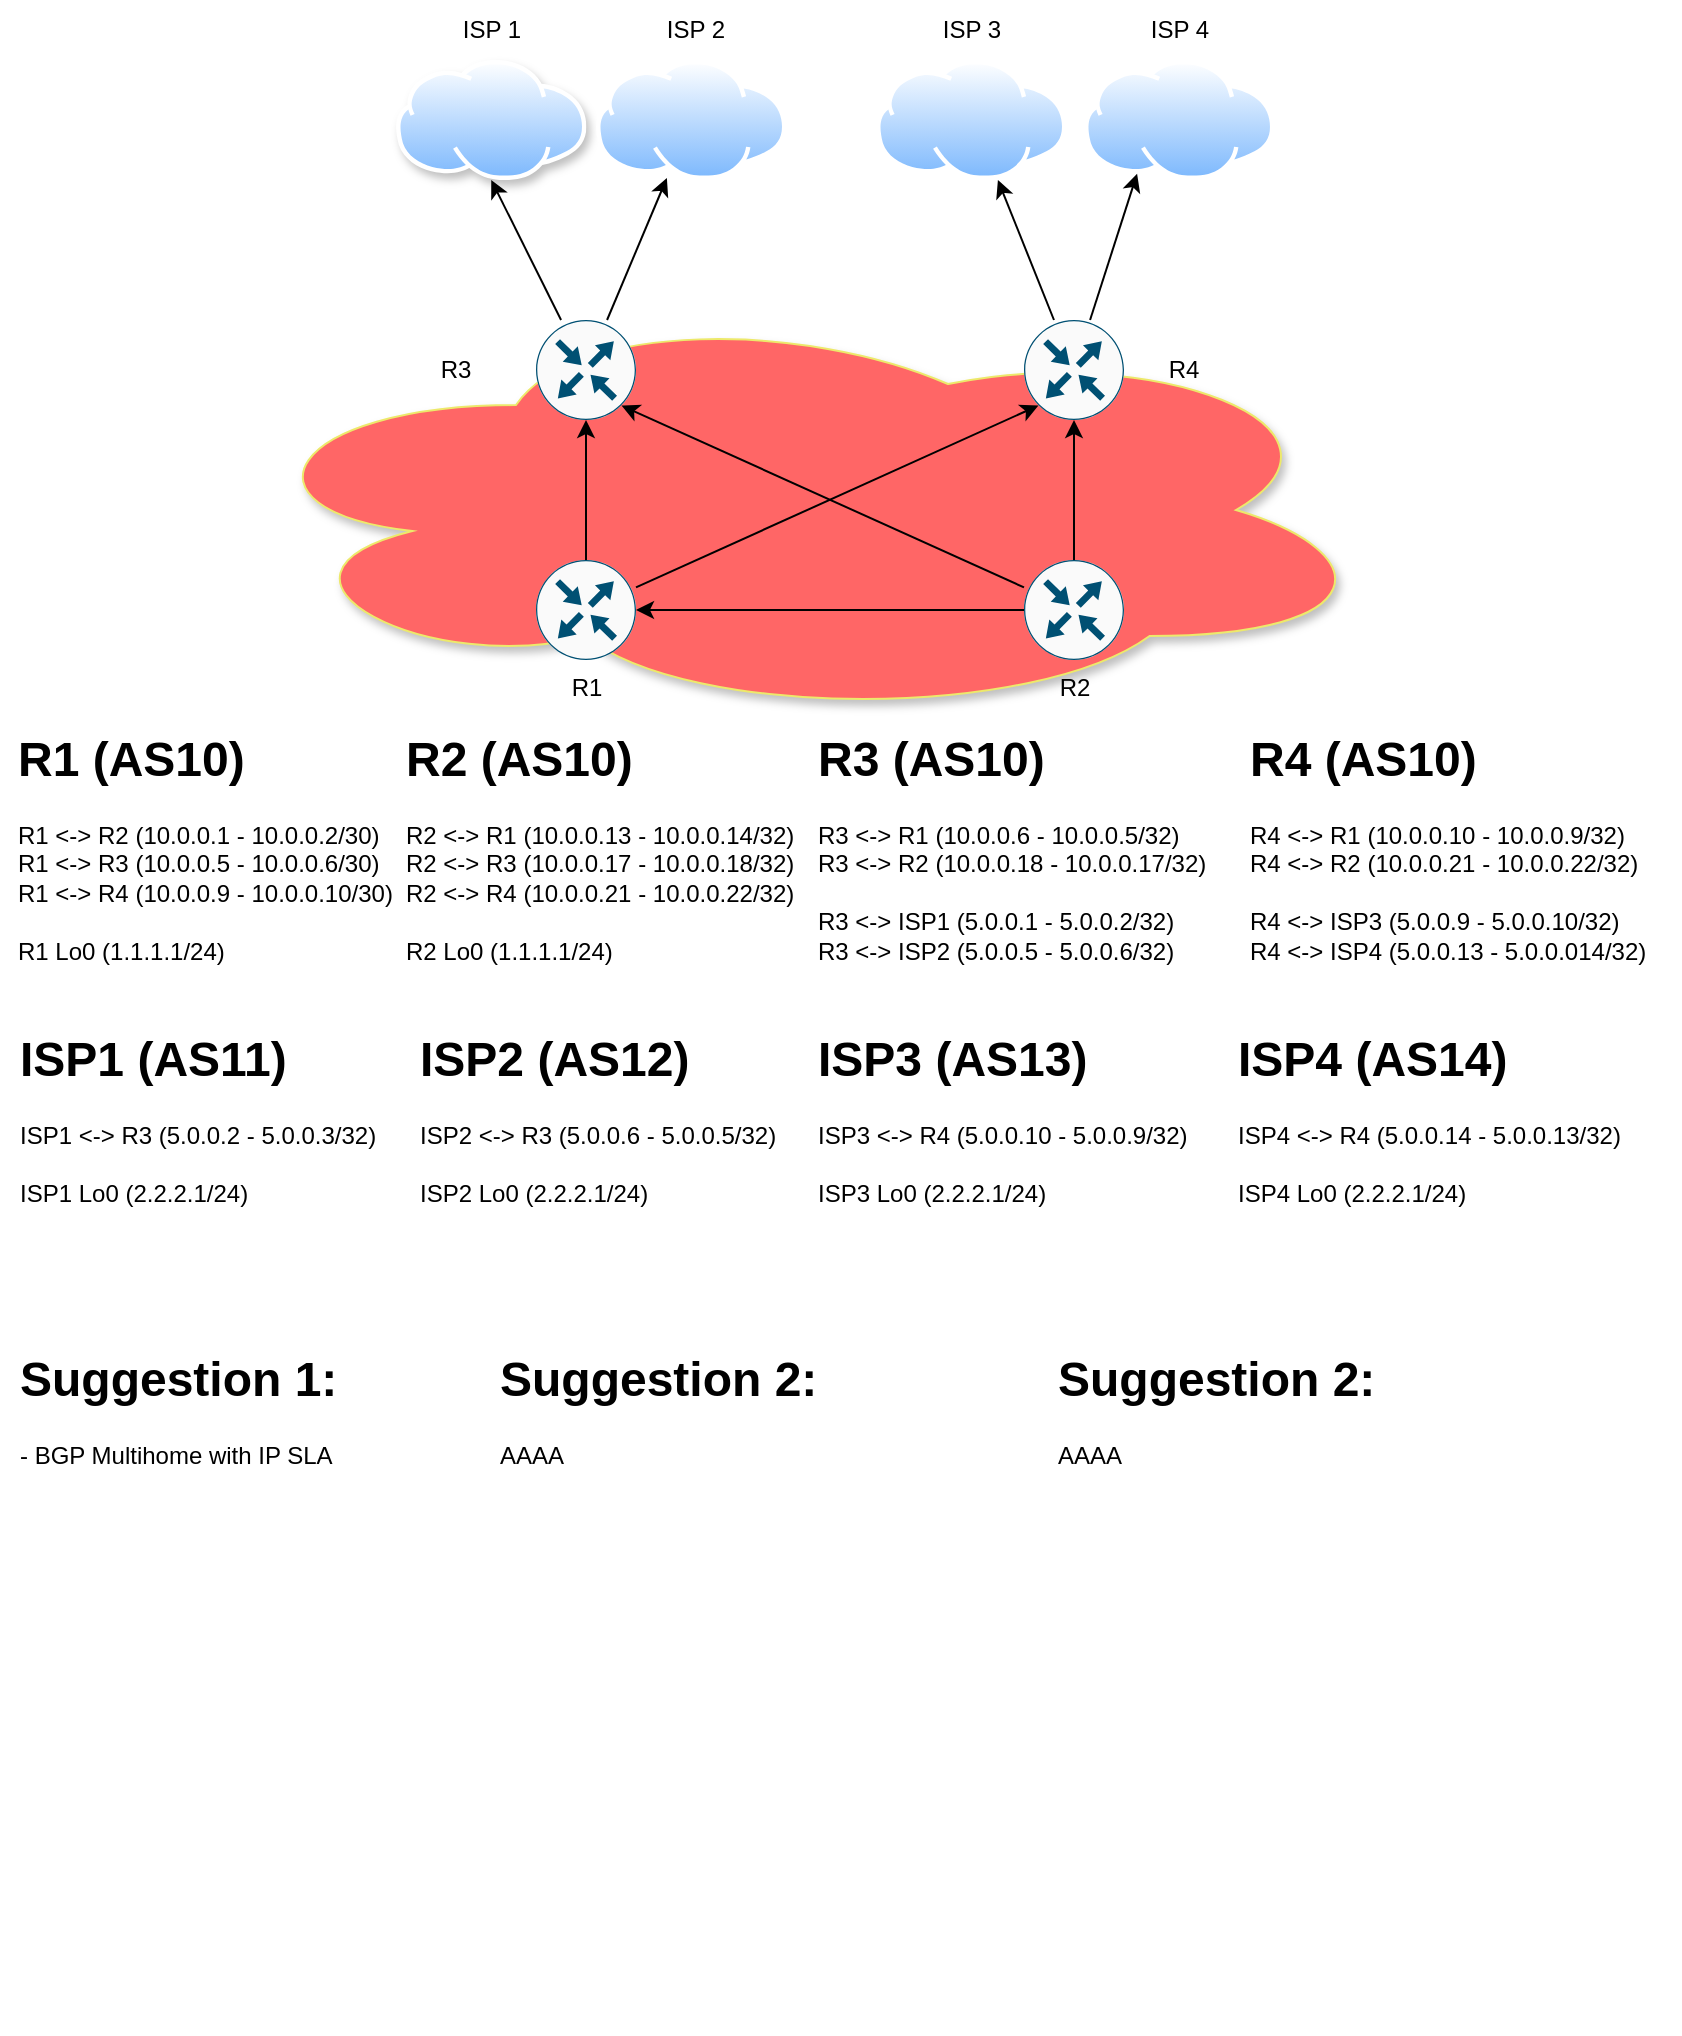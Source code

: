 <mxfile>
    <diagram id="SxasbjcM-4UoG9tOeqMN" name="Page-1">
        <mxGraphModel dx="866" dy="740" grid="0" gridSize="10" guides="1" tooltips="1" connect="1" arrows="1" fold="1" page="1" pageScale="1" pageWidth="827" pageHeight="1169" math="0" shadow="0">
            <root>
                <mxCell id="0"/>
                <mxCell id="1" parent="0"/>
                <mxCell id="43" value="" style="ellipse;shape=cloud;whiteSpace=wrap;html=1;shadow=1;strokeColor=#EDE96B;fillColor=#FF6666;" vertex="1" parent="1">
                    <mxGeometry x="110" y="190" width="576" height="210" as="geometry"/>
                </mxCell>
                <mxCell id="8" value="" style="edgeStyle=none;html=1;" edge="1" parent="1" source="2" target="4">
                    <mxGeometry relative="1" as="geometry"/>
                </mxCell>
                <mxCell id="11" style="edgeStyle=none;html=1;entryX=0.5;entryY=1;entryDx=0;entryDy=0;" edge="1" parent="1" source="2" target="3">
                    <mxGeometry relative="1" as="geometry"/>
                </mxCell>
                <mxCell id="2" value="" style="sketch=0;points=[[0.5,0,0],[1,0.5,0],[0.5,1,0],[0,0.5,0],[0.145,0.145,0],[0.856,0.145,0],[0.855,0.856,0],[0.145,0.855,0]];verticalLabelPosition=bottom;html=1;verticalAlign=top;aspect=fixed;align=center;pointerEvents=1;shape=mxgraph.cisco19.rect;prIcon=router;fillColor=#FAFAFA;strokeColor=#005073;" vertex="1" parent="1">
                    <mxGeometry x="264" y="200" width="50" height="50" as="geometry"/>
                </mxCell>
                <mxCell id="3" value="" style="aspect=fixed;perimeter=ellipsePerimeter;html=1;align=center;shadow=1;dashed=0;spacingTop=3;image;image=img/lib/active_directory/internet_cloud.svg;fillColor=#1D030B;" vertex="1" parent="1">
                    <mxGeometry x="194" y="70" width="95.24" height="60" as="geometry"/>
                </mxCell>
                <mxCell id="4" value="" style="aspect=fixed;perimeter=ellipsePerimeter;html=1;align=center;shadow=0;dashed=0;spacingTop=3;image;image=img/lib/active_directory/internet_cloud.svg;" vertex="1" parent="1">
                    <mxGeometry x="294" y="70" width="95.24" height="60" as="geometry"/>
                </mxCell>
                <mxCell id="5" value="" style="aspect=fixed;perimeter=ellipsePerimeter;html=1;align=center;shadow=0;dashed=0;spacingTop=3;image;image=img/lib/active_directory/internet_cloud.svg;" vertex="1" parent="1">
                    <mxGeometry x="434" y="70" width="95.24" height="60" as="geometry"/>
                </mxCell>
                <mxCell id="6" value="" style="aspect=fixed;perimeter=ellipsePerimeter;html=1;align=center;shadow=0;dashed=0;spacingTop=3;image;image=img/lib/active_directory/internet_cloud.svg;" vertex="1" parent="1">
                    <mxGeometry x="538" y="70" width="95.24" height="60" as="geometry"/>
                </mxCell>
                <mxCell id="13" style="edgeStyle=none;html=1;entryX=0.64;entryY=1;entryDx=0;entryDy=0;entryPerimeter=0;" edge="1" parent="1" source="12" target="5">
                    <mxGeometry relative="1" as="geometry"/>
                </mxCell>
                <mxCell id="15" style="edgeStyle=none;html=1;entryX=0.25;entryY=1;entryDx=0;entryDy=0;" edge="1" parent="1" source="12" target="6">
                    <mxGeometry relative="1" as="geometry"/>
                </mxCell>
                <mxCell id="12" value="" style="sketch=0;points=[[0.5,0,0],[1,0.5,0],[0.5,1,0],[0,0.5,0],[0.145,0.145,0],[0.856,0.145,0],[0.855,0.856,0],[0.145,0.855,0]];verticalLabelPosition=bottom;html=1;verticalAlign=top;aspect=fixed;align=center;pointerEvents=1;shape=mxgraph.cisco19.rect;prIcon=router;fillColor=#FAFAFA;strokeColor=#005073;" vertex="1" parent="1">
                    <mxGeometry x="508" y="200" width="50" height="50" as="geometry"/>
                </mxCell>
                <mxCell id="21" value="" style="edgeStyle=none;html=1;" edge="1" parent="1" source="16" target="2">
                    <mxGeometry relative="1" as="geometry"/>
                </mxCell>
                <mxCell id="22" style="edgeStyle=none;html=1;entryX=0.145;entryY=0.855;entryDx=0;entryDy=0;entryPerimeter=0;" edge="1" parent="1" source="16" target="12">
                    <mxGeometry relative="1" as="geometry"/>
                </mxCell>
                <mxCell id="16" value="R1" style="sketch=0;points=[[0.5,0,0],[1,0.5,0],[0.5,1,0],[0,0.5,0],[0.145,0.145,0],[0.856,0.145,0],[0.855,0.856,0],[0.145,0.855,0]];verticalLabelPosition=bottom;html=1;verticalAlign=top;aspect=fixed;align=center;pointerEvents=1;shape=mxgraph.cisco19.rect;prIcon=router;fillColor=#FAFAFA;strokeColor=#005073;" vertex="1" parent="1">
                    <mxGeometry x="264" y="320" width="50" height="50" as="geometry"/>
                </mxCell>
                <mxCell id="18" value="" style="edgeStyle=none;html=1;" edge="1" parent="1" source="17" target="12">
                    <mxGeometry relative="1" as="geometry"/>
                </mxCell>
                <mxCell id="19" style="edgeStyle=none;html=1;entryX=1;entryY=0.5;entryDx=0;entryDy=0;entryPerimeter=0;" edge="1" parent="1" source="17" target="16">
                    <mxGeometry relative="1" as="geometry"/>
                </mxCell>
                <mxCell id="20" style="edgeStyle=none;html=1;entryX=0.855;entryY=0.856;entryDx=0;entryDy=0;entryPerimeter=0;" edge="1" parent="1" source="17" target="2">
                    <mxGeometry relative="1" as="geometry"/>
                </mxCell>
                <mxCell id="17" value="R2" style="sketch=0;points=[[0.5,0,0],[1,0.5,0],[0.5,1,0],[0,0.5,0],[0.145,0.145,0],[0.856,0.145,0],[0.855,0.856,0],[0.145,0.855,0]];verticalLabelPosition=bottom;html=1;verticalAlign=top;aspect=fixed;align=center;pointerEvents=1;shape=mxgraph.cisco19.rect;prIcon=router;fillColor=#FAFAFA;strokeColor=#005073;" vertex="1" parent="1">
                    <mxGeometry x="508" y="320" width="50" height="50" as="geometry"/>
                </mxCell>
                <mxCell id="24" value="ISP 1&lt;br&gt;" style="text;html=1;strokeColor=none;fillColor=none;align=center;verticalAlign=middle;whiteSpace=wrap;rounded=0;" vertex="1" parent="1">
                    <mxGeometry x="211.62" y="40" width="60" height="30" as="geometry"/>
                </mxCell>
                <mxCell id="25" value="ISP 2" style="text;html=1;strokeColor=none;fillColor=none;align=center;verticalAlign=middle;whiteSpace=wrap;rounded=0;" vertex="1" parent="1">
                    <mxGeometry x="314" y="40" width="60" height="30" as="geometry"/>
                </mxCell>
                <mxCell id="26" value="ISP 3" style="text;html=1;strokeColor=none;fillColor=none;align=center;verticalAlign=middle;whiteSpace=wrap;rounded=0;" vertex="1" parent="1">
                    <mxGeometry x="451.62" y="40" width="60" height="30" as="geometry"/>
                </mxCell>
                <mxCell id="27" value="ISP 4" style="text;html=1;strokeColor=none;fillColor=none;align=center;verticalAlign=middle;whiteSpace=wrap;rounded=0;" vertex="1" parent="1">
                    <mxGeometry x="555.62" y="40" width="60" height="30" as="geometry"/>
                </mxCell>
                <mxCell id="28" value="&lt;h1&gt;Suggestion 1:&lt;/h1&gt;&lt;div&gt;- BGP Multihome with IP SLA&lt;/div&gt;" style="text;html=1;strokeColor=none;fillColor=none;spacing=5;spacingTop=-20;whiteSpace=wrap;overflow=hidden;rounded=0;shadow=1;" vertex="1" parent="1">
                    <mxGeometry x="0.62" y="710" width="240" height="340" as="geometry"/>
                </mxCell>
                <mxCell id="29" value="&lt;h1&gt;Suggestion 2:&lt;/h1&gt;&lt;p&gt;AAAA&lt;/p&gt;" style="text;html=1;strokeColor=none;fillColor=none;spacing=5;spacingTop=-20;whiteSpace=wrap;overflow=hidden;rounded=0;shadow=1;" vertex="1" parent="1">
                    <mxGeometry x="240.62" y="710" width="279.38" height="280" as="geometry"/>
                </mxCell>
                <mxCell id="30" value="&lt;h1&gt;Suggestion 2:&lt;/h1&gt;&lt;p&gt;AAAA&lt;/p&gt;" style="text;html=1;strokeColor=none;fillColor=none;spacing=5;spacingTop=-20;whiteSpace=wrap;overflow=hidden;rounded=0;shadow=1;" vertex="1" parent="1">
                    <mxGeometry x="520" y="710" width="279.38" height="280" as="geometry"/>
                </mxCell>
                <mxCell id="31" value="&lt;h1&gt;R1 (AS10)&lt;/h1&gt;&lt;div&gt;R1 &amp;lt;-&amp;gt; R2 (10.0.0.1 - 10.0.0.2/30)&lt;/div&gt;&lt;div&gt;R1 &amp;lt;-&amp;gt; R3 (10.0.0.5 - 10.0.0.6/30)&lt;/div&gt;&lt;div&gt;R1 &amp;lt;-&amp;gt; R4 (10.0.0.9 - 10.0.0.10/30)&lt;/div&gt;&lt;div&gt;&lt;br&gt;&lt;/div&gt;&lt;div&gt;R1 Lo0 (1.1.1.1/24)&lt;/div&gt;" style="text;html=1;strokeColor=none;fillColor=none;spacing=5;spacingTop=-20;whiteSpace=wrap;overflow=hidden;rounded=0;shadow=1;" vertex="1" parent="1">
                    <mxGeometry y="400" width="200" height="160" as="geometry"/>
                </mxCell>
                <mxCell id="33" value="R4" style="text;html=1;strokeColor=none;fillColor=none;align=center;verticalAlign=middle;whiteSpace=wrap;rounded=0;" vertex="1" parent="1">
                    <mxGeometry x="558" y="210" width="60" height="30" as="geometry"/>
                </mxCell>
                <mxCell id="34" value="R3" style="text;html=1;strokeColor=none;fillColor=none;align=center;verticalAlign=middle;whiteSpace=wrap;rounded=0;" vertex="1" parent="1">
                    <mxGeometry x="194" y="210" width="60" height="30" as="geometry"/>
                </mxCell>
                <mxCell id="35" value="&lt;h1&gt;R2 (AS10)&lt;/h1&gt;&lt;div&gt;R2 &amp;lt;-&amp;gt; R1 (10.0.0.13 - 10.0.0.14/32)&lt;/div&gt;&lt;div&gt;R2 &amp;lt;-&amp;gt; R3 (10.0.0.17 - 10.0.0.18/32)&lt;/div&gt;&lt;div&gt;R2 &amp;lt;-&amp;gt; R4 (10.0.0.21 - 10.0.0.22/32)&lt;/div&gt;&lt;div&gt;&lt;br&gt;&lt;/div&gt;&lt;div&gt;R2 Lo0 (1.1.1.1/24)&lt;/div&gt;" style="text;html=1;strokeColor=none;fillColor=none;spacing=5;spacingTop=-20;whiteSpace=wrap;overflow=hidden;rounded=0;shadow=1;" vertex="1" parent="1">
                    <mxGeometry x="194" y="400" width="206" height="160" as="geometry"/>
                </mxCell>
                <mxCell id="36" value="&lt;h1&gt;R3 (AS10)&lt;/h1&gt;&lt;div&gt;R3 &amp;lt;-&amp;gt; R1 (10.0.0.6 - 10.0.0.5/32)&lt;/div&gt;&lt;div&gt;R3 &amp;lt;-&amp;gt; R2 (10.0.0.18 - 10.0.0.17/32)&lt;/div&gt;&lt;div&gt;&lt;br&gt;&lt;/div&gt;&lt;div&gt;R3 &amp;lt;-&amp;gt; ISP1 (5.0.0.1 - 5.0.0.2/32)&lt;/div&gt;&lt;div&gt;R3 &amp;lt;-&amp;gt; ISP2 (5.0.0.5 - 5.0.0.6/32)&lt;/div&gt;" style="text;html=1;strokeColor=none;fillColor=none;spacing=5;spacingTop=-20;whiteSpace=wrap;overflow=hidden;rounded=0;shadow=1;" vertex="1" parent="1">
                    <mxGeometry x="400" y="400" width="215.62" height="160" as="geometry"/>
                </mxCell>
                <mxCell id="37" value="&lt;h1&gt;R4 (AS10)&lt;/h1&gt;&lt;div&gt;R4 &amp;lt;-&amp;gt; R1 (10.0.0.10 - 10.0.0.9/32)&lt;/div&gt;&lt;div&gt;R4 &amp;lt;-&amp;gt; R2 (10.0.0.21 - 10.0.0.22/32)&lt;/div&gt;&lt;div&gt;&lt;br&gt;&lt;/div&gt;&lt;div&gt;R4 &amp;lt;-&amp;gt; ISP3 (5.0.0.9 - 5.0.0.10/32)&lt;/div&gt;&lt;div&gt;R4 &amp;lt;-&amp;gt; ISP4 (5.0.0.13 - 5.0.0.014/32)&lt;/div&gt;&lt;div&gt;&lt;br&gt;&lt;/div&gt;" style="text;html=1;strokeColor=none;fillColor=none;spacing=5;spacingTop=-20;whiteSpace=wrap;overflow=hidden;rounded=0;shadow=1;" vertex="1" parent="1">
                    <mxGeometry x="615.62" y="400" width="214.38" height="160" as="geometry"/>
                </mxCell>
                <mxCell id="38" value="&lt;h1&gt;ISP1 (AS11)&lt;/h1&gt;&lt;div&gt;ISP1 &amp;lt;-&amp;gt; R3 (5.0.0.2 - 5.0.0.3/32)&lt;/div&gt;&lt;div&gt;&lt;br&gt;&lt;/div&gt;&lt;div&gt;ISP1 Lo0 (2.2.2.1/24)&lt;/div&gt;" style="text;html=1;strokeColor=none;fillColor=none;spacing=5;spacingTop=-20;whiteSpace=wrap;overflow=hidden;rounded=0;shadow=1;" vertex="1" parent="1">
                    <mxGeometry x="0.62" y="550" width="200" height="160" as="geometry"/>
                </mxCell>
                <mxCell id="39" value="&lt;h1&gt;ISP2 (AS12)&lt;/h1&gt;&lt;div&gt;ISP2 &amp;lt;-&amp;gt; R3 (5.0.0.6 - 5.0.0.5/32)&lt;/div&gt;&lt;div&gt;&lt;br&gt;&lt;/div&gt;&lt;div&gt;ISP2 Lo0 (2.2.2.1/24)&lt;/div&gt;" style="text;html=1;strokeColor=none;fillColor=none;spacing=5;spacingTop=-20;whiteSpace=wrap;overflow=hidden;rounded=0;shadow=1;" vertex="1" parent="1">
                    <mxGeometry x="200.62" y="550" width="200" height="160" as="geometry"/>
                </mxCell>
                <mxCell id="40" value="&lt;h1&gt;ISP3 (AS13)&lt;/h1&gt;&lt;div&gt;ISP3 &amp;lt;-&amp;gt; R4 (5.0.0.10 - 5.0.0.9/32)&lt;/div&gt;&lt;div&gt;&lt;br&gt;&lt;/div&gt;&lt;div&gt;ISP3 Lo0 (2.2.2.1/24)&lt;/div&gt;" style="text;html=1;strokeColor=none;fillColor=none;spacing=5;spacingTop=-20;whiteSpace=wrap;overflow=hidden;rounded=0;shadow=1;" vertex="1" parent="1">
                    <mxGeometry x="400" y="550" width="200" height="160" as="geometry"/>
                </mxCell>
                <mxCell id="41" value="&lt;h1&gt;ISP4 (AS14)&lt;/h1&gt;&lt;div&gt;ISP4 &amp;lt;-&amp;gt; R4 (5.0.0.14 - 5.0.0.13/32)&lt;/div&gt;&lt;div&gt;&lt;br&gt;&lt;/div&gt;&lt;div&gt;ISP4 Lo0 (2.2.2.1/24)&lt;/div&gt;" style="text;html=1;strokeColor=none;fillColor=none;spacing=5;spacingTop=-20;whiteSpace=wrap;overflow=hidden;rounded=0;shadow=1;" vertex="1" parent="1">
                    <mxGeometry x="610" y="550" width="200" height="160" as="geometry"/>
                </mxCell>
            </root>
        </mxGraphModel>
    </diagram>
</mxfile>